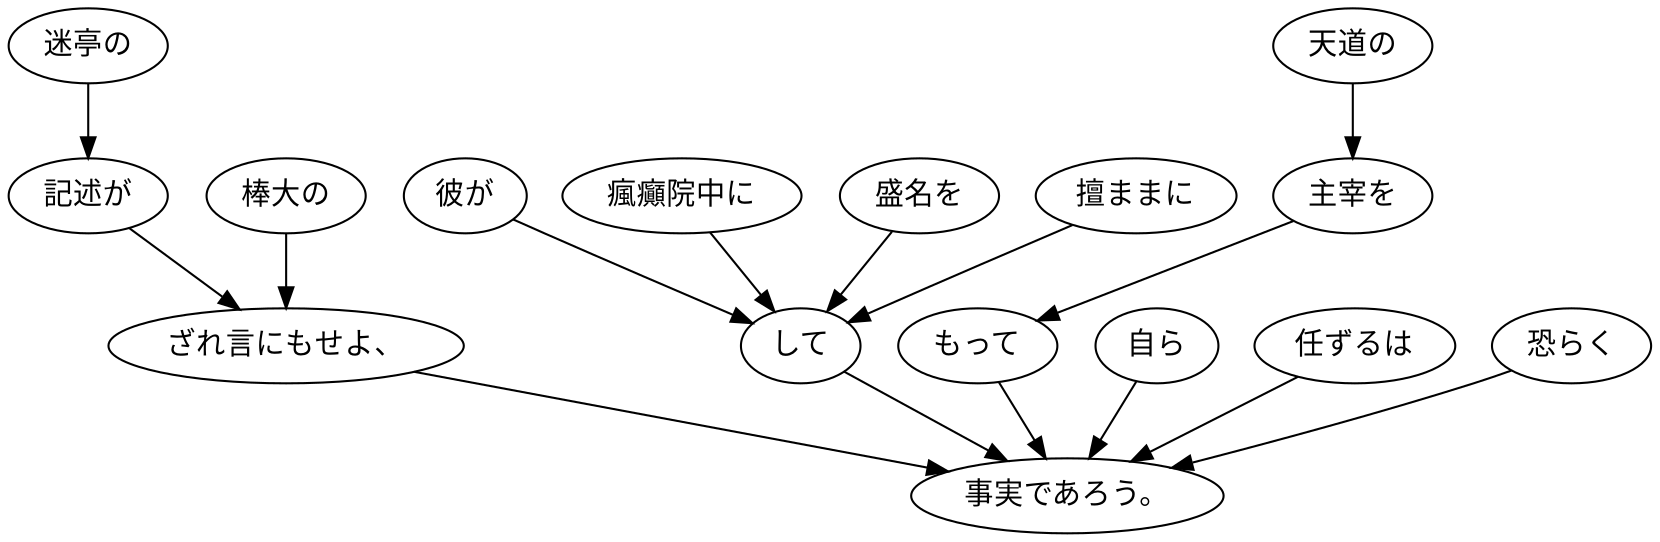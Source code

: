 digraph graph6325 {
	node0 [label="迷亭の"];
	node1 [label="記述が"];
	node2 [label="棒大の"];
	node3 [label="ざれ言にもせよ、"];
	node4 [label="彼が"];
	node5 [label="瘋癲院中に"];
	node6 [label="盛名を"];
	node7 [label="擅ままに"];
	node8 [label="して"];
	node9 [label="天道の"];
	node10 [label="主宰を"];
	node11 [label="もって"];
	node12 [label="自ら"];
	node13 [label="任ずるは"];
	node14 [label="恐らく"];
	node15 [label="事実であろう。"];
	node0 -> node1;
	node1 -> node3;
	node2 -> node3;
	node3 -> node15;
	node4 -> node8;
	node5 -> node8;
	node6 -> node8;
	node7 -> node8;
	node8 -> node15;
	node9 -> node10;
	node10 -> node11;
	node11 -> node15;
	node12 -> node15;
	node13 -> node15;
	node14 -> node15;
}
